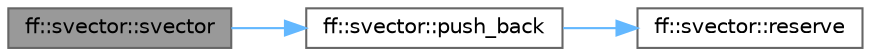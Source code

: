 digraph "ff::svector::svector"
{
 // LATEX_PDF_SIZE
  bgcolor="transparent";
  edge [fontname=Helvetica,fontsize=10,labelfontname=Helvetica,labelfontsize=10];
  node [fontname=Helvetica,fontsize=10,shape=box,height=0.2,width=0.4];
  rankdir="LR";
  Node1 [id="Node000001",label="ff::svector::svector",height=0.2,width=0.4,color="gray40", fillcolor="grey60", style="filled", fontcolor="black",tooltip=" "];
  Node1 -> Node2 [id="edge1_Node000001_Node000002",color="steelblue1",style="solid",tooltip=" "];
  Node2 [id="Node000002",label="ff::svector::push_back",height=0.2,width=0.4,color="grey40", fillcolor="white", style="filled",URL="$classff_1_1svector.html#ab59de8f11f93dac689691fe46ed987ce",tooltip=" "];
  Node2 -> Node3 [id="edge2_Node000002_Node000003",color="steelblue1",style="solid",tooltip=" "];
  Node3 [id="Node000003",label="ff::svector::reserve",height=0.2,width=0.4,color="grey40", fillcolor="white", style="filled",URL="$classff_1_1svector.html#a83cf2fbe9455295e3982456e5bb5076c",tooltip=" "];
}
